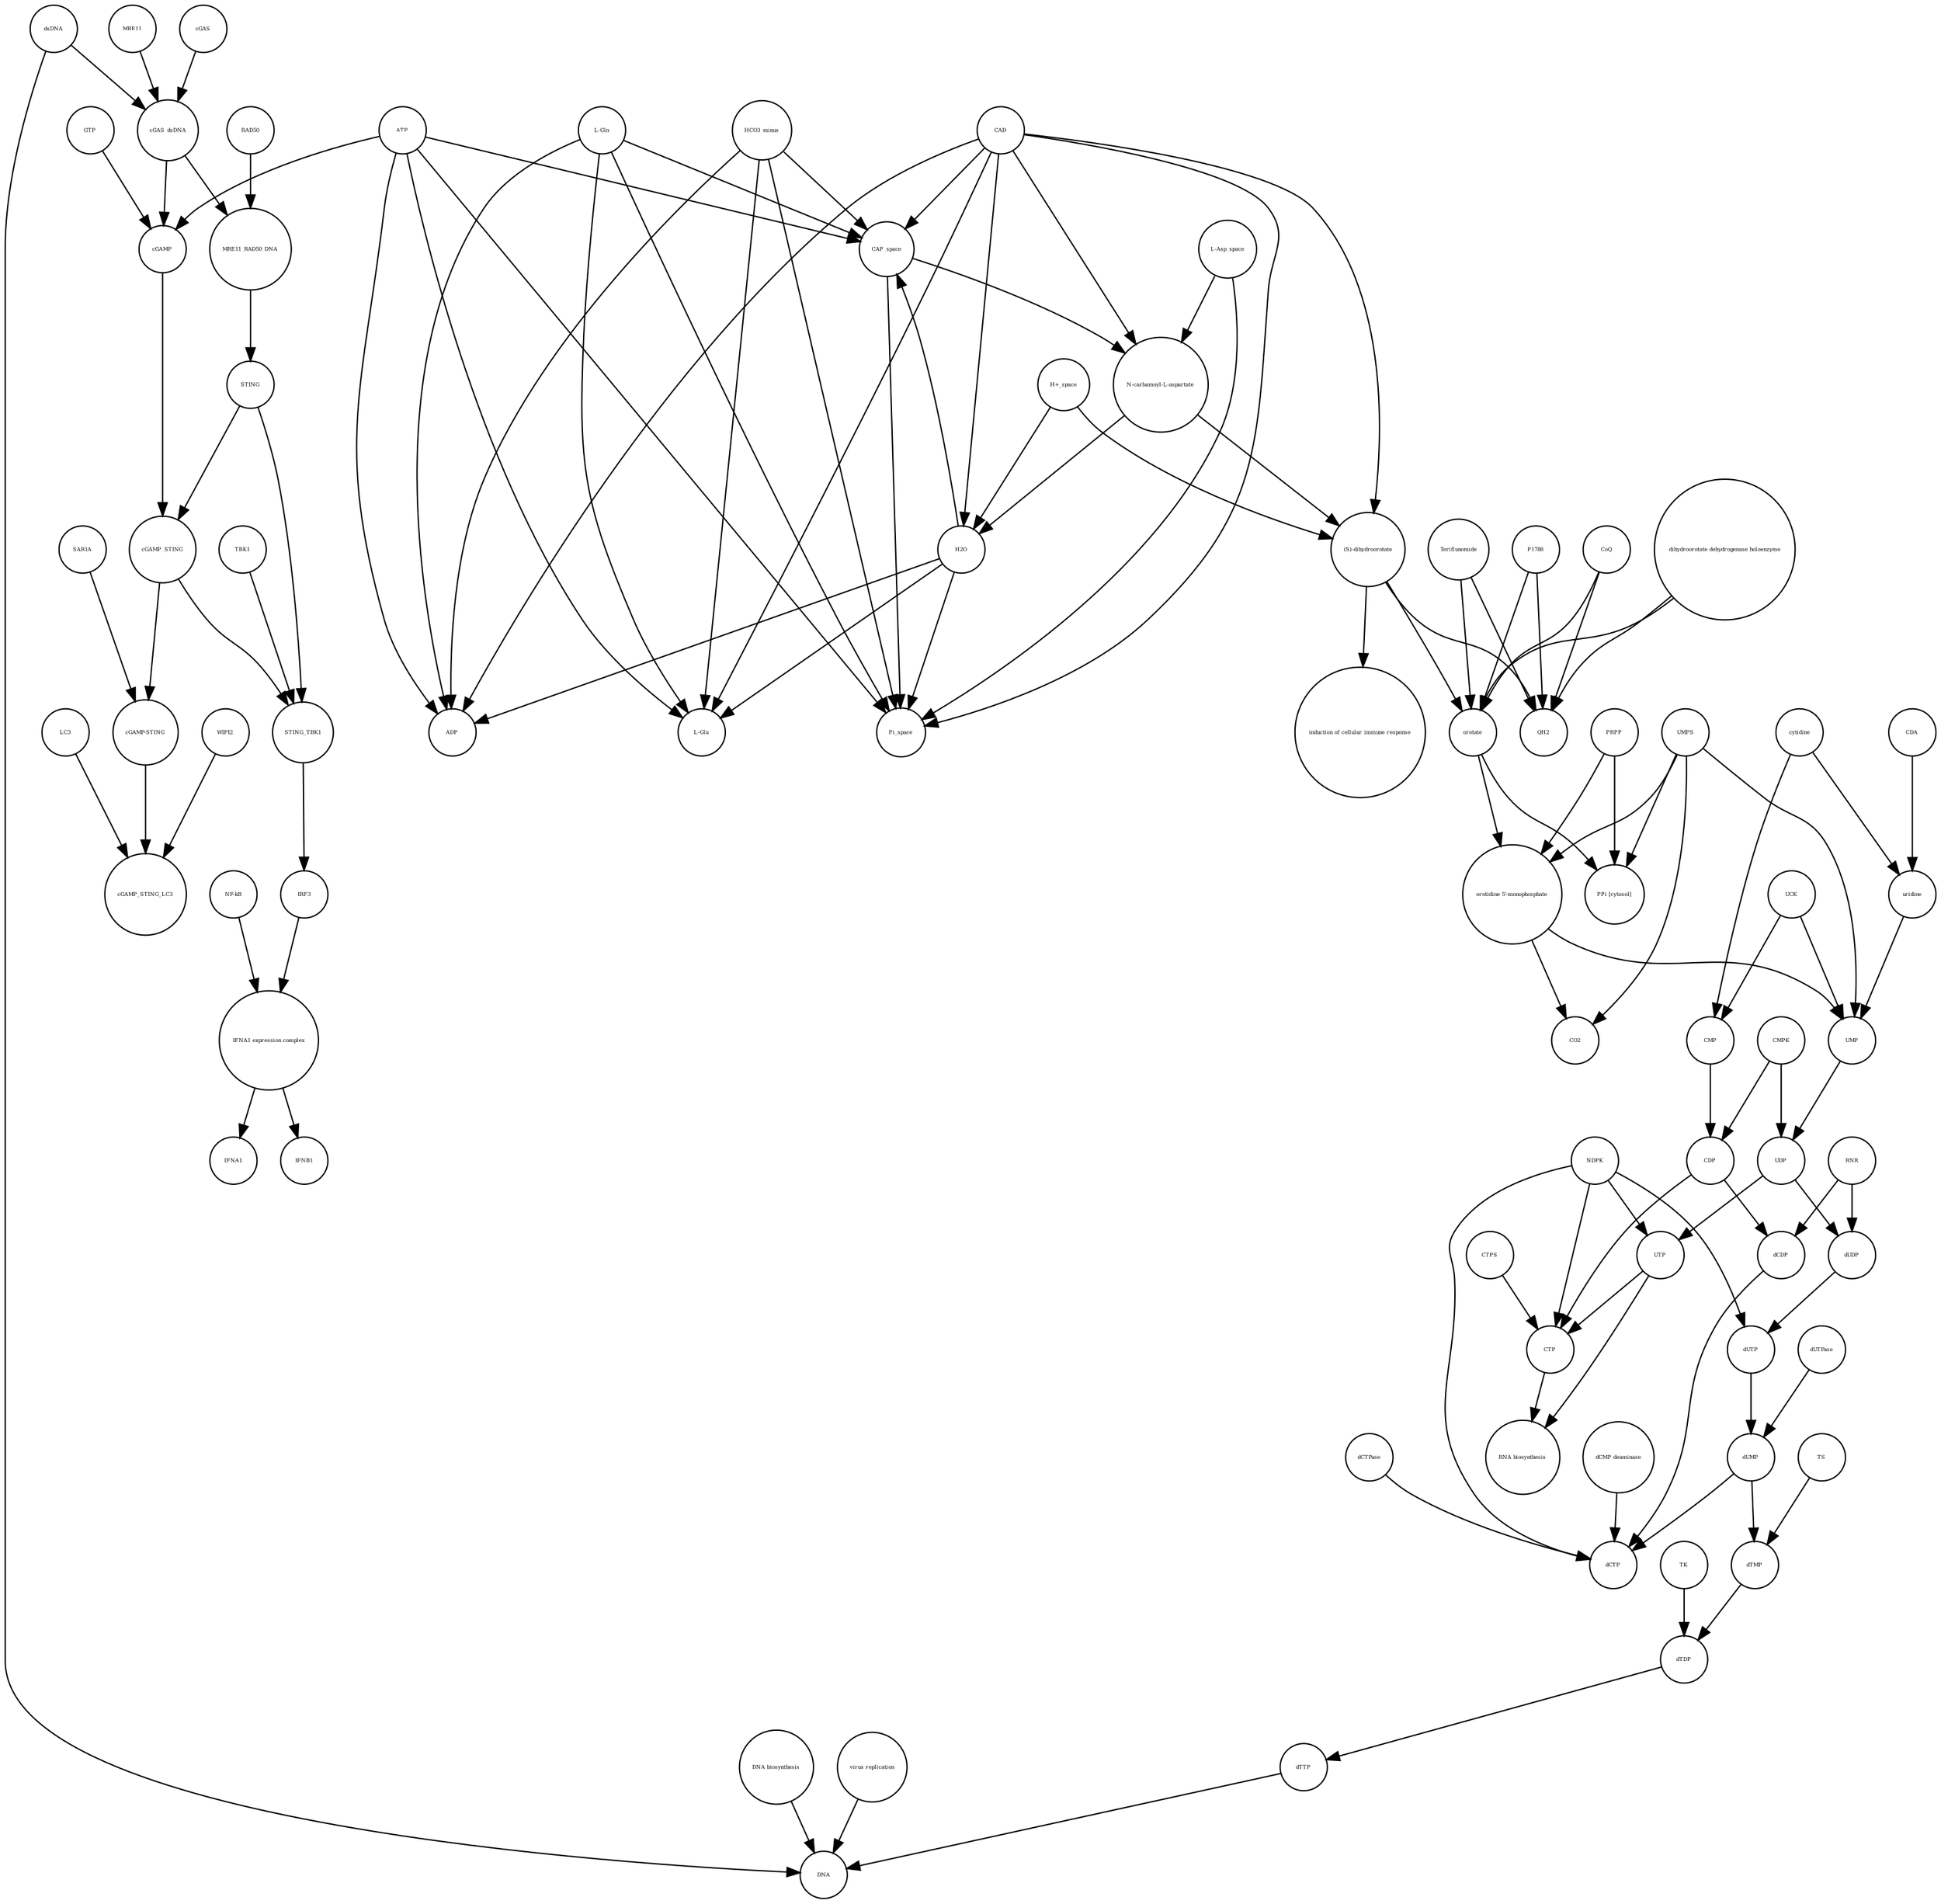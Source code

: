 strict digraph  {
UTP [annotation="", bipartite=0, cls="simple chemical", fontsize=4, label=UTP, shape=circle];
"RNA biosynthesis" [annotation="urn_miriam_obo.go_GO%3A0032774", bipartite=0, cls=phenotype, fontsize=4, label="RNA biosynthesis", shape=circle];
CTP [annotation="", bipartite=0, cls="simple chemical", fontsize=4, label=CTP, shape=circle];
"(S)-dihydroorotate" [annotation="", bipartite=0, cls="simple chemical", fontsize=4, label="(S)-dihydroorotate", shape=circle];
"induction of cellular immune response" [annotation="", bipartite=0, cls=phenotype, fontsize=4, label="induction of cellular immune response", shape=circle];
"cGAMP-STING" [annotation="", bipartite=0, cls=complex, fontsize=4, label="cGAMP-STING", shape=circle];
dUDP [annotation="", bipartite=0, cls="simple chemical", fontsize=4, label=dUDP, shape=circle];
ADP [annotation="", bipartite=0, cls="simple chemical", fontsize=4, label=ADP, shape=circle];
Pi_space [annotation="", bipartite=0, cls="simple chemical", fontsize=4, label=Pi_space, shape=circle];
cGAMP [annotation="", bipartite=0, cls="simple chemical", fontsize=4, label=cGAMP, shape=circle];
WIPI2 [annotation="", bipartite=0, cls=macromolecule, fontsize=4, label=WIPI2, shape=circle];
cGAS_dsDNA [annotation="", bipartite=0, cls=complex, fontsize=4, label=cGAS_dsDNA, shape=circle];
"H+_space" [annotation="", bipartite=0, cls="simple chemical", fontsize=4, label="H+_space", shape=circle];
dTTP [annotation="", bipartite=0, cls="simple chemical", fontsize=4, label=dTTP, shape=circle];
MRE11_RAD50_DNA [annotation="", bipartite=0, cls=complex, fontsize=4, label=MRE11_RAD50_DNA, shape=circle];
dTMP [annotation="", bipartite=0, cls="simple chemical", fontsize=4, label=dTMP, shape=circle];
UMPS [annotation="", bipartite=0, cls="macromolecule multimer", fontsize=4, label=UMPS, shape=circle];
dCTP [annotation="", bipartite=0, cls="simple chemical", fontsize=4, label=dCTP, shape=circle];
CDA [annotation="", bipartite=0, cls=macromolecule, fontsize=4, label=CDA, shape=circle];
dUMP [annotation="", bipartite=0, cls="simple chemical", fontsize=4, label=dUMP, shape=circle];
"orotidine 5'-monophosphate" [annotation="", bipartite=0, cls="simple chemical", fontsize=4, label="orotidine 5'-monophosphate", shape=circle];
"NF-kB" [annotation="", bipartite=0, cls=complex, fontsize=4, label="NF-kB", shape=circle];
Teriflunomide [annotation="", bipartite=0, cls="simple chemical", fontsize=4, label=Teriflunomide, shape=circle];
NDPK [annotation="", bipartite=0, cls=macromolecule, fontsize=4, label=NDPK, shape=circle];
"L-Glu" [annotation="", bipartite=0, cls="simple chemical", fontsize=4, label="L-Glu", shape=circle];
dCDP [annotation="", bipartite=0, cls="simple chemical", fontsize=4, label=dCDP, shape=circle];
dUTP [annotation="", bipartite=0, cls="simple chemical", fontsize=4, label=dUTP, shape=circle];
dTDP [annotation="", bipartite=0, cls="simple chemical", fontsize=4, label=dTDP, shape=circle];
cGAS [annotation="", bipartite=0, cls=macromolecule, fontsize=4, label=cGAS, shape=circle];
MRE11 [annotation="", bipartite=0, cls="macromolecule multimer", fontsize=4, label=MRE11, shape=circle];
RAD50 [annotation="", bipartite=0, cls="macromolecule multimer", fontsize=4, label=RAD50, shape=circle];
"L-Asp_space" [annotation="", bipartite=0, cls="simple chemical", fontsize=4, label="L-Asp_space", shape=circle];
cGAMP_STING [annotation="", bipartite=0, cls=complex, fontsize=4, label=cGAMP_STING, shape=circle];
STING [annotation="", bipartite=0, cls="macromolecule multimer", fontsize=4, label=STING, shape=circle];
RNR [annotation="", bipartite=0, cls=macromolecule, fontsize=4, label=RNR, shape=circle];
SAR1A [annotation="", bipartite=0, cls=macromolecule, fontsize=4, label=SAR1A, shape=circle];
"dCMP deaminase" [annotation="", bipartite=0, cls=macromolecule, fontsize=4, label="dCMP deaminase", shape=circle];
orotate [annotation="", bipartite=0, cls="simple chemical", fontsize=4, label=orotate, shape=circle];
dCTPase [annotation="", bipartite=0, cls=macromolecule, fontsize=4, label=dCTPase, shape=circle];
IRF3 [annotation="", bipartite=0, cls="macromolecule multimer", fontsize=4, label=IRF3, shape=circle];
P1788 [annotation="", bipartite=0, cls="simple chemical", fontsize=4, label=P1788, shape=circle];
CDP [annotation="", bipartite=0, cls="simple chemical", fontsize=4, label=CDP, shape=circle];
dUTPase [annotation="", bipartite=0, cls=macromolecule, fontsize=4, label=dUTPase, shape=circle];
CoQ [annotation="", bipartite=0, cls="simple chemical", fontsize=4, label=CoQ, shape=circle];
cytidine [annotation="", bipartite=0, cls="simple chemical", fontsize=4, label=cytidine, shape=circle];
"IFNA1 expression complex" [annotation="", bipartite=0, cls=complex, fontsize=4, label="IFNA1 expression complex", shape=circle];
GTP [annotation="", bipartite=0, cls="simple chemical", fontsize=4, label=GTP, shape=circle];
cGAMP_STING_LC3 [annotation="", bipartite=0, cls=complex, fontsize=4, label=cGAMP_STING_LC3, shape=circle];
UMP [annotation="", bipartite=0, cls="simple chemical", fontsize=4, label=UMP, shape=circle];
DNA [annotation="", bipartite=0, cls="nucleic acid feature", fontsize=4, label=DNA, shape=circle];
uridine [annotation="", bipartite=0, cls="simple chemical", fontsize=4, label=uridine, shape=circle];
UCK [annotation="", bipartite=0, cls=macromolecule, fontsize=4, label=UCK, shape=circle];
IFNB1 [annotation="", bipartite=0, cls="nucleic acid feature", fontsize=4, label=IFNB1, shape=circle];
CAP_space [annotation="", bipartite=0, cls="simple chemical", fontsize=4, label=CAP_space, shape=circle];
CO2 [annotation="", bipartite=0, cls="simple chemical", fontsize=4, label=CO2, shape=circle];
LC3 [annotation="", bipartite=0, cls=macromolecule, fontsize=4, label=LC3, shape=circle];
"dihydroorotate dehydrogenase holoenzyme" [annotation="", bipartite=0, cls="simple chemical", fontsize=4, label="dihydroorotate dehydrogenase holoenzyme", shape=circle];
"DNA biosynthesis" [annotation="urn_miriam_obo.go_GO%3A0071897", bipartite=0, cls=phenotype, fontsize=4, label="DNA biosynthesis", shape=circle];
"L-Gln" [annotation="", bipartite=0, cls="simple chemical", fontsize=4, label="L-Gln", shape=circle];
ATP [annotation="", bipartite=0, cls="simple chemical", fontsize=4, label=ATP, shape=circle];
CTPS [annotation="", bipartite=0, cls=macromolecule, fontsize=4, label=CTPS, shape=circle];
QH2 [annotation="", bipartite=0, cls="simple chemical", fontsize=4, label=QH2, shape=circle];
CMP [annotation="", bipartite=0, cls="simple chemical", fontsize=4, label=CMP, shape=circle];
IFNA1 [annotation="", bipartite=0, cls="nucleic acid feature", fontsize=4, label=IFNA1, shape=circle];
UDP [annotation="", bipartite=0, cls="simple chemical", fontsize=4, label=UDP, shape=circle];
STING_TBK1 [annotation="", bipartite=0, cls=complex, fontsize=4, label=STING_TBK1, shape=circle];
"N-carbamoyl-L-aspartate" [annotation="", bipartite=0, cls="simple chemical", fontsize=4, label="N-carbamoyl-L-aspartate", shape=circle];
H2O [annotation="", bipartite=0, cls="simple chemical", fontsize=4, label=H2O, shape=circle];
CAD [annotation="", bipartite=0, cls=macromolecule, fontsize=4, label=CAD, shape=circle];
TS [annotation="", bipartite=0, cls=macromolecule, fontsize=4, label=TS, shape=circle];
TBK1 [annotation="", bipartite=0, cls=macromolecule, fontsize=4, label=TBK1, shape=circle];
"virus replication" [annotation="", bipartite=0, cls=phenotype, fontsize=4, label="virus replication", shape=circle];
HCO3_minus [annotation="", bipartite=0, cls="simple chemical", fontsize=4, label=HCO3_minus, shape=circle];
PRPP [annotation="", bipartite=0, cls="simple chemical", fontsize=4, label=PRPP, shape=circle];
TK [annotation="", bipartite=0, cls=macromolecule, fontsize=4, label=TK, shape=circle];
dsDNA [annotation="", bipartite=0, cls="simple chemical", fontsize=4, label=dsDNA, shape=circle];
"PPi [cytosol]" [annotation="", bipartite=0, cls="simple chemical", fontsize=4, label="PPi [cytosol]", shape=circle];
CMPK [annotation="", bipartite=0, cls=macromolecule, fontsize=4, label=CMPK, shape=circle];
UTP -> "RNA biosynthesis"  [annotation="", interaction_type="necessary stimulation"];
UTP -> CTP  [annotation="", interaction_type=production];
CTP -> "RNA biosynthesis"  [annotation="", interaction_type="necessary stimulation"];
"(S)-dihydroorotate" -> "induction of cellular immune response"  [annotation="", interaction_type="necessary stimulation"];
"(S)-dihydroorotate" -> orotate  [annotation="", interaction_type=production];
"(S)-dihydroorotate" -> QH2  [annotation="", interaction_type=production];
"cGAMP-STING" -> cGAMP_STING_LC3  [annotation="", interaction_type=production];
dUDP -> dUTP  [annotation="", interaction_type=production];
cGAMP -> cGAMP_STING  [annotation="", interaction_type=production];
WIPI2 -> cGAMP_STING_LC3  [annotation="", interaction_type=catalysis];
cGAS_dsDNA -> cGAMP  [annotation="", interaction_type=catalysis];
cGAS_dsDNA -> MRE11_RAD50_DNA  [annotation="", interaction_type=production];
"H+_space" -> "(S)-dihydroorotate"  [annotation="", interaction_type=production];
"H+_space" -> H2O  [annotation="", interaction_type=production];
dTTP -> DNA  [annotation="", interaction_type=production];
MRE11_RAD50_DNA -> STING  [annotation="", interaction_type=catalysis];
dTMP -> dTDP  [annotation="", interaction_type=production];
UMPS -> UMP  [annotation=urn_miriam_reactome_REACT_1698, interaction_type=catalysis];
UMPS -> CO2  [annotation=urn_miriam_reactome_REACT_1698, interaction_type=catalysis];
UMPS -> "PPi [cytosol]"  [annotation=urn_miriam_reactome_REACT_1698, interaction_type=catalysis];
UMPS -> "orotidine 5'-monophosphate"  [annotation=urn_miriam_reactome_REACT_1698, interaction_type=catalysis];
CDA -> uridine  [annotation="", interaction_type=catalysis];
dUMP -> dCTP  [annotation="", interaction_type=production];
dUMP -> dTMP  [annotation="", interaction_type=production];
"orotidine 5'-monophosphate" -> UMP  [annotation="", interaction_type=production];
"orotidine 5'-monophosphate" -> CO2  [annotation="", interaction_type=production];
"NF-kB" -> "IFNA1 expression complex"  [annotation="", interaction_type=production];
Teriflunomide -> orotate  [annotation=urn_miriam_reactome_REACT_1698, interaction_type=inhibition];
Teriflunomide -> QH2  [annotation=urn_miriam_reactome_REACT_1698, interaction_type=inhibition];
NDPK -> CTP  [annotation="", interaction_type=catalysis];
NDPK -> dUTP  [annotation="", interaction_type=catalysis];
NDPK -> dCTP  [annotation="", interaction_type=catalysis];
NDPK -> UTP  [annotation="", interaction_type=catalysis];
dCDP -> dCTP  [annotation="", interaction_type=production];
dUTP -> dUMP  [annotation="", interaction_type=production];
dTDP -> dTTP  [annotation="", interaction_type=production];
cGAS -> cGAS_dsDNA  [annotation="", interaction_type=production];
MRE11 -> cGAS_dsDNA  [annotation="", interaction_type=production];
RAD50 -> MRE11_RAD50_DNA  [annotation="", interaction_type=production];
"L-Asp_space" -> "N-carbamoyl-L-aspartate"  [annotation="", interaction_type=production];
"L-Asp_space" -> Pi_space  [annotation="", interaction_type=production];
cGAMP_STING -> "cGAMP-STING"  [annotation="", interaction_type=production];
cGAMP_STING -> STING_TBK1  [annotation="", interaction_type=production];
STING -> STING_TBK1  [annotation="", interaction_type=production];
STING -> cGAMP_STING  [annotation="", interaction_type=production];
RNR -> dCDP  [annotation="", interaction_type=catalysis];
RNR -> dUDP  [annotation="", interaction_type=catalysis];
SAR1A -> "cGAMP-STING"  [annotation="", interaction_type=catalysis];
"dCMP deaminase" -> dCTP  [annotation="", interaction_type=catalysis];
orotate -> "PPi [cytosol]"  [annotation="", interaction_type=production];
orotate -> "orotidine 5'-monophosphate"  [annotation="", interaction_type=production];
dCTPase -> dCTP  [annotation="", interaction_type=catalysis];
IRF3 -> "IFNA1 expression complex"  [annotation="", interaction_type=production];
P1788 -> orotate  [annotation=urn_miriam_reactome_REACT_1698, interaction_type=inhibition];
P1788 -> QH2  [annotation=urn_miriam_reactome_REACT_1698, interaction_type=inhibition];
CDP -> CTP  [annotation="", interaction_type=production];
CDP -> dCDP  [annotation="", interaction_type=production];
dUTPase -> dUMP  [annotation="", interaction_type=catalysis];
CoQ -> orotate  [annotation="", interaction_type=production];
CoQ -> QH2  [annotation="", interaction_type=production];
cytidine -> uridine  [annotation="", interaction_type=production];
cytidine -> CMP  [annotation="", interaction_type=production];
"IFNA1 expression complex" -> IFNB1  [annotation="", interaction_type=stimulation];
"IFNA1 expression complex" -> IFNA1  [annotation="", interaction_type=stimulation];
GTP -> cGAMP  [annotation="", interaction_type=production];
UMP -> UDP  [annotation="", interaction_type=production];
uridine -> UMP  [annotation="", interaction_type=production];
UCK -> UMP  [annotation="", interaction_type=catalysis];
UCK -> CMP  [annotation="", interaction_type=catalysis];
CAP_space -> "N-carbamoyl-L-aspartate"  [annotation="", interaction_type=production];
CAP_space -> Pi_space  [annotation="", interaction_type=production];
LC3 -> cGAMP_STING_LC3  [annotation="", interaction_type=production];
"dihydroorotate dehydrogenase holoenzyme" -> orotate  [annotation=urn_miriam_reactome_REACT_1698, interaction_type=catalysis];
"dihydroorotate dehydrogenase holoenzyme" -> QH2  [annotation=urn_miriam_reactome_REACT_1698, interaction_type=catalysis];
"DNA biosynthesis" -> DNA  [annotation="", interaction_type=catalysis];
"L-Gln" -> CAP_space  [annotation="", interaction_type=production];
"L-Gln" -> ADP  [annotation="", interaction_type=production];
"L-Gln" -> "L-Glu"  [annotation="", interaction_type=production];
"L-Gln" -> Pi_space  [annotation="", interaction_type=production];
ATP -> cGAMP  [annotation="", interaction_type=production];
ATP -> ADP  [annotation="", interaction_type=production];
ATP -> "L-Glu"  [annotation="", interaction_type=production];
ATP -> Pi_space  [annotation="", interaction_type=production];
ATP -> CAP_space  [annotation="", interaction_type=production];
CTPS -> CTP  [annotation="", interaction_type=catalysis];
CMP -> CDP  [annotation="", interaction_type=production];
UDP -> UTP  [annotation="", interaction_type=production];
UDP -> dUDP  [annotation="", interaction_type=production];
STING_TBK1 -> IRF3  [annotation="", interaction_type=catalysis];
"N-carbamoyl-L-aspartate" -> "(S)-dihydroorotate"  [annotation="", interaction_type=production];
"N-carbamoyl-L-aspartate" -> H2O  [annotation="", interaction_type=production];
H2O -> CAP_space  [annotation="", interaction_type=production];
H2O -> ADP  [annotation="", interaction_type=production];
H2O -> "L-Glu"  [annotation="", interaction_type=production];
H2O -> Pi_space  [annotation="", interaction_type=production];
CAD -> "(S)-dihydroorotate"  [annotation=urn_miriam_reactome_REACT_1698, interaction_type=catalysis];
CAD -> H2O  [annotation=urn_miriam_reactome_REACT_1698, interaction_type=catalysis];
CAD -> ADP  [annotation=urn_miriam_reactome_REACT_1698, interaction_type=catalysis];
CAD -> "L-Glu"  [annotation=urn_miriam_reactome_REACT_1698, interaction_type=catalysis];
CAD -> Pi_space  [annotation=urn_miriam_reactome_REACT_1698, interaction_type=catalysis];
CAD -> CAP_space  [annotation=urn_miriam_reactome_REACT_1698, interaction_type=catalysis];
CAD -> "N-carbamoyl-L-aspartate"  [annotation=urn_miriam_reactome_REACT_1698, interaction_type=catalysis];
TS -> dTMP  [annotation="", interaction_type=catalysis];
TBK1 -> STING_TBK1  [annotation="", interaction_type=production];
"virus replication" -> DNA  [annotation="", interaction_type=inhibition];
HCO3_minus -> CAP_space  [annotation="", interaction_type=production];
HCO3_minus -> ADP  [annotation="", interaction_type=production];
HCO3_minus -> "L-Glu"  [annotation="", interaction_type=production];
HCO3_minus -> Pi_space  [annotation="", interaction_type=production];
PRPP -> "PPi [cytosol]"  [annotation="", interaction_type=production];
PRPP -> "orotidine 5'-monophosphate"  [annotation="", interaction_type=production];
TK -> dTDP  [annotation="", interaction_type=catalysis];
dsDNA -> cGAS_dsDNA  [annotation="", interaction_type=production];
dsDNA -> DNA  [annotation="", interaction_type=production];
CMPK -> CDP  [annotation="", interaction_type=catalysis];
CMPK -> UDP  [annotation="", interaction_type=catalysis];
}
